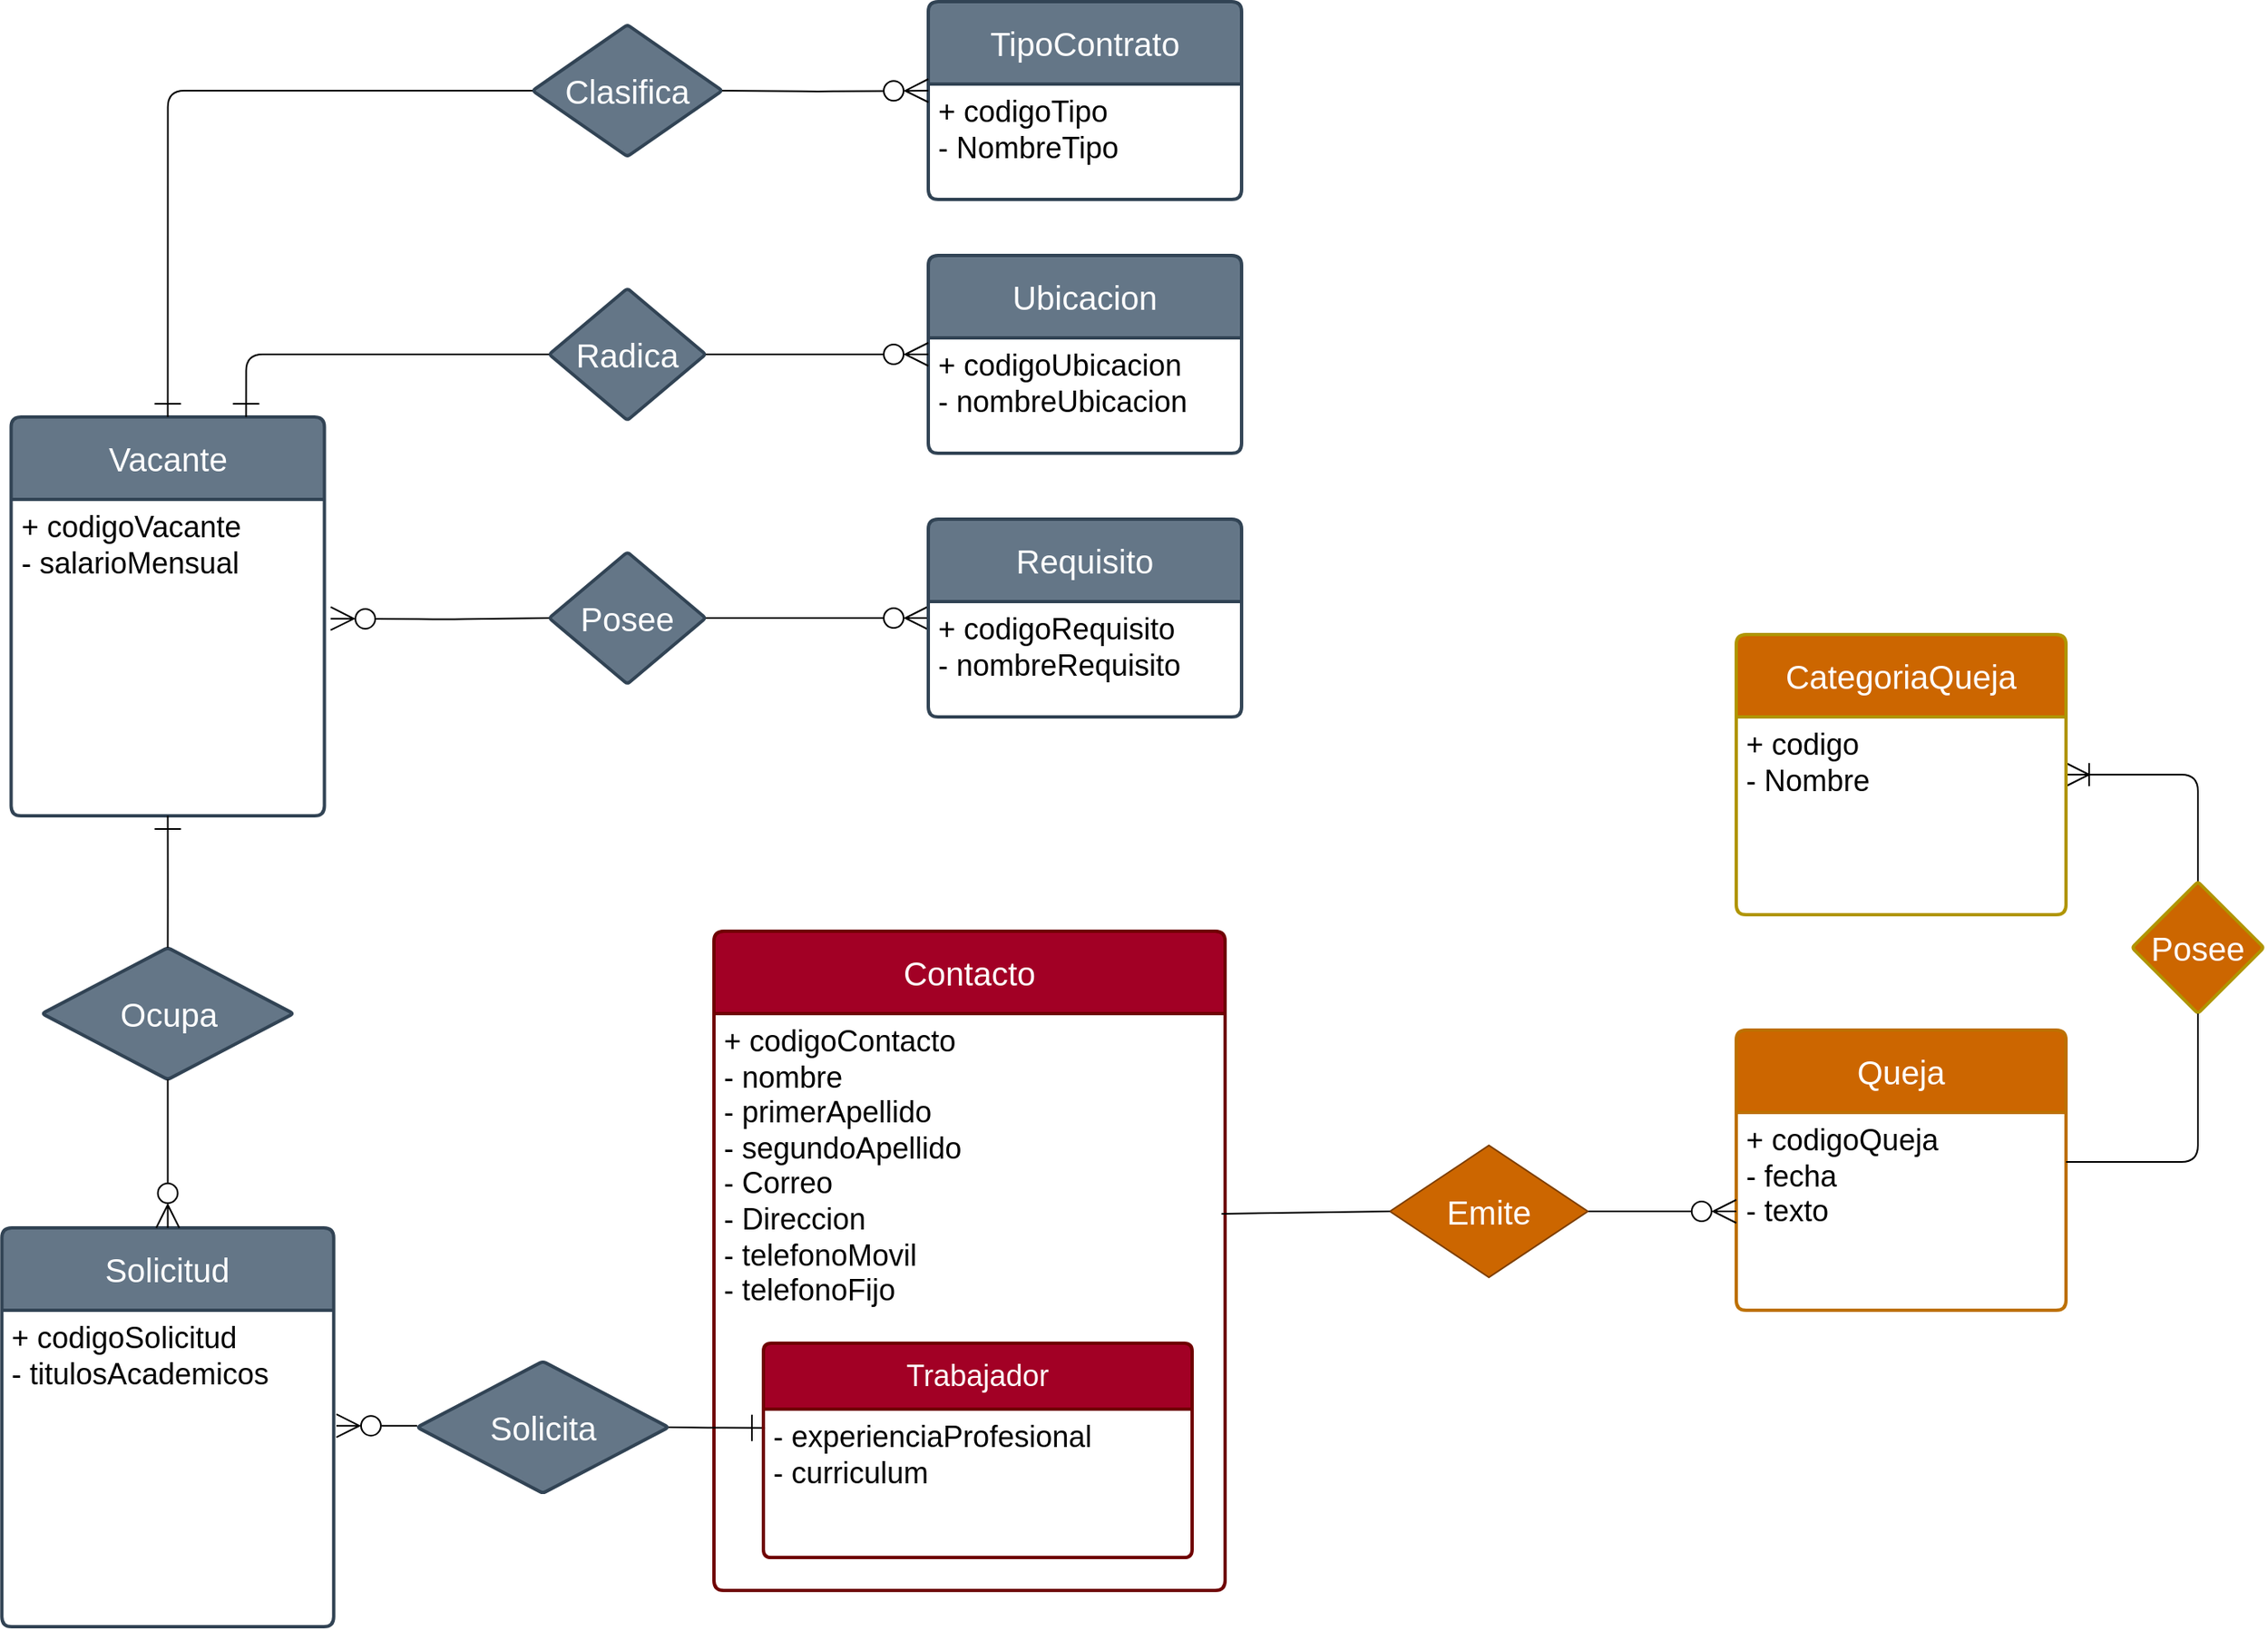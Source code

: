 <mxfile version="24.2.5" type="device">
  <diagram name="Página-1" id="yNopc5taavMH81DvXJD9">
    <mxGraphModel dx="880" dy="1701" grid="0" gridSize="10" guides="1" tooltips="1" connect="1" arrows="1" fold="1" page="1" pageScale="1" pageWidth="827" pageHeight="1169" background="none" math="0" shadow="0">
      <root>
        <mxCell id="0" />
        <mxCell id="1" parent="0" />
        <mxCell id="Fg2gXtm1SzpuHUXcxobq-6" value="&lt;font style=&quot;font-size: 20px;&quot;&gt;Contacto&lt;/font&gt;" style="swimlane;childLayout=stackLayout;horizontal=1;startSize=50;horizontalStack=0;rounded=1;fontSize=14;fontStyle=0;strokeWidth=2;resizeParent=0;resizeLast=1;shadow=0;dashed=0;align=center;arcSize=4;whiteSpace=wrap;html=1;fillColor=#a20025;strokeColor=#6F0000;fontColor=#ffffff;" parent="1" vertex="1">
          <mxGeometry x="670" y="110" width="310" height="400" as="geometry" />
        </mxCell>
        <mxCell id="Fg2gXtm1SzpuHUXcxobq-7" value="&lt;div style=&quot;font-size: 18px;&quot;&gt;&lt;font style=&quot;font-size: 18px;&quot;&gt;+&lt;span style=&quot;background-color: initial;&quot;&gt;&amp;nbsp;codigoContacto&lt;/span&gt;&lt;/font&gt;&lt;/div&gt;&lt;font style=&quot;font-size: 18px;&quot;&gt;- nombre&lt;/font&gt;&lt;div style=&quot;font-size: 18px;&quot;&gt;&lt;font style=&quot;font-size: 18px;&quot;&gt;- primerApellido&lt;/font&gt;&lt;/div&gt;&lt;div style=&quot;font-size: 18px;&quot;&gt;&lt;font style=&quot;font-size: 18px;&quot;&gt;- segundoApellido&lt;/font&gt;&lt;/div&gt;&lt;div style=&quot;font-size: 18px;&quot;&gt;&lt;font style=&quot;font-size: 18px;&quot;&gt;- Correo&lt;/font&gt;&lt;/div&gt;&lt;div style=&quot;font-size: 18px;&quot;&gt;&lt;font style=&quot;font-size: 18px;&quot;&gt;- Direccion&lt;/font&gt;&lt;/div&gt;&lt;div style=&quot;font-size: 18px;&quot;&gt;&lt;font style=&quot;font-size: 18px;&quot;&gt;- telefonoMovil&lt;br&gt;&lt;/font&gt;&lt;/div&gt;&lt;div style=&quot;font-size: 18px;&quot;&gt;&lt;font style=&quot;font-size: 18px;&quot;&gt;- telefonoFijo&lt;/font&gt;&lt;/div&gt;" style="align=left;strokeColor=none;fillColor=none;spacingLeft=4;fontSize=12;verticalAlign=top;resizable=0;rotatable=0;part=1;html=1;rounded=1;" parent="Fg2gXtm1SzpuHUXcxobq-6" vertex="1">
          <mxGeometry y="50" width="310" height="350" as="geometry" />
        </mxCell>
        <mxCell id="Fg2gXtm1SzpuHUXcxobq-10" value="&lt;font style=&quot;font-size: 20px;&quot;&gt;Queja&lt;/font&gt;" style="swimlane;childLayout=stackLayout;horizontal=1;startSize=50;horizontalStack=0;rounded=1;fontSize=14;fontStyle=0;strokeWidth=2;resizeParent=0;resizeLast=1;shadow=0;dashed=0;align=center;arcSize=4;whiteSpace=wrap;html=1;fillColor=#CC6600;strokeColor=#BD7000;fontColor=#FFFFFF;" parent="1" vertex="1">
          <mxGeometry x="1290" y="170" width="200" height="170" as="geometry" />
        </mxCell>
        <mxCell id="Fg2gXtm1SzpuHUXcxobq-11" value="&lt;font style=&quot;font-size: 18px;&quot;&gt;+ codigoQueja&lt;/font&gt;&lt;div style=&quot;font-size: 18px;&quot;&gt;&lt;font style=&quot;font-size: 18px;&quot;&gt;- fecha&lt;/font&gt;&lt;/div&gt;&lt;div style=&quot;font-size: 18px;&quot;&gt;&lt;font style=&quot;font-size: 18px;&quot;&gt;- texto&lt;/font&gt;&lt;/div&gt;" style="align=left;strokeColor=none;fillColor=none;spacingLeft=4;fontSize=12;verticalAlign=top;resizable=0;rotatable=0;part=1;html=1;rounded=1;" parent="Fg2gXtm1SzpuHUXcxobq-10" vertex="1">
          <mxGeometry y="50" width="200" height="120" as="geometry" />
        </mxCell>
        <mxCell id="Fg2gXtm1SzpuHUXcxobq-12" value="" style="edgeStyle=entityRelationEdgeStyle;fontSize=14;html=1;endArrow=ERzeroToMany;rounded=1;endSize=12;endFill=0;" parent="1" source="Fg2gXtm1SzpuHUXcxobq-21" target="Fg2gXtm1SzpuHUXcxobq-11" edge="1">
          <mxGeometry width="100" height="100" relative="1" as="geometry">
            <mxPoint x="1120" y="280" as="sourcePoint" />
            <mxPoint x="1160" y="330" as="targetPoint" />
            <Array as="points">
              <mxPoint x="1090" y="350" />
            </Array>
          </mxGeometry>
        </mxCell>
        <mxCell id="Fg2gXtm1SzpuHUXcxobq-26" value="" style="rounded=1;orthogonalLoop=1;jettySize=auto;html=1;strokeColor=default;edgeStyle=orthogonalEdgeStyle;curved=0;endArrow=none;endFill=0;startArrow=ERoneToMany;startFill=0;entryX=0.5;entryY=0;entryDx=0;entryDy=0;endSize=12;startSize=12;" parent="1" source="Fg2gXtm1SzpuHUXcxobq-16" target="Fg2gXtm1SzpuHUXcxobq-25" edge="1">
          <mxGeometry relative="1" as="geometry">
            <mxPoint x="1560" y="70" as="targetPoint" />
          </mxGeometry>
        </mxCell>
        <mxCell id="Fg2gXtm1SzpuHUXcxobq-16" value="&lt;font style=&quot;font-size: 20px;&quot;&gt;CategoriaQueja&lt;/font&gt;" style="swimlane;childLayout=stackLayout;horizontal=1;startSize=50;horizontalStack=0;rounded=1;fontSize=14;fontStyle=0;strokeWidth=2;resizeParent=0;resizeLast=1;shadow=0;dashed=0;align=center;arcSize=4;whiteSpace=wrap;html=1;fillColor=#cc6600;strokeColor=#B09500;fontColor=#FFFFFF;" parent="1" vertex="1">
          <mxGeometry x="1290" y="-70" width="200" height="170" as="geometry" />
        </mxCell>
        <mxCell id="Fg2gXtm1SzpuHUXcxobq-17" value="&lt;span style=&quot;font-size: 18px;&quot;&gt;+ codigo&lt;/span&gt;&lt;div&gt;&lt;span style=&quot;font-size: 18px;&quot;&gt;- Nombre&lt;/span&gt;&lt;/div&gt;" style="align=left;strokeColor=none;fillColor=none;spacingLeft=4;fontSize=12;verticalAlign=top;resizable=0;rotatable=0;part=1;html=1;rounded=1;" parent="Fg2gXtm1SzpuHUXcxobq-16" vertex="1">
          <mxGeometry y="50" width="200" height="120" as="geometry" />
        </mxCell>
        <mxCell id="Fg2gXtm1SzpuHUXcxobq-21" value="Emite" style="shape=rhombus;perimeter=rhombusPerimeter;whiteSpace=wrap;html=1;align=center;fillColor=#cc6600;fontColor=#ffffff;strokeColor=#7D3E00;fontSize=20;rounded=1;arcSize=0;" parent="1" vertex="1">
          <mxGeometry x="1080" y="240" width="120" height="80" as="geometry" />
        </mxCell>
        <mxCell id="Fg2gXtm1SzpuHUXcxobq-22" value="" style="endArrow=none;html=1;rounded=1;entryX=0;entryY=0.5;entryDx=0;entryDy=0;exitX=0.993;exitY=0.347;exitDx=0;exitDy=0;exitPerimeter=0;" parent="1" source="Fg2gXtm1SzpuHUXcxobq-7" target="Fg2gXtm1SzpuHUXcxobq-21" edge="1">
          <mxGeometry relative="1" as="geometry">
            <mxPoint x="1000" y="280" as="sourcePoint" />
            <mxPoint x="1250" y="110" as="targetPoint" />
          </mxGeometry>
        </mxCell>
        <mxCell id="Fg2gXtm1SzpuHUXcxobq-25" value="&lt;font style=&quot;font-size: 20px;&quot;&gt;Posee&lt;/font&gt;" style="rhombus;whiteSpace=wrap;html=1;fontSize=14;fillColor=#cc6600;strokeColor=#B09500;fontColor=#FFFFFF;fontStyle=0;startSize=50;rounded=1;strokeWidth=2;shadow=0;dashed=0;arcSize=4;" parent="1" vertex="1">
          <mxGeometry x="1530" y="80" width="80" height="80" as="geometry" />
        </mxCell>
        <mxCell id="Fg2gXtm1SzpuHUXcxobq-30" value="" style="endArrow=none;html=1;rounded=1;exitX=1;exitY=0.25;exitDx=0;exitDy=0;entryX=0.5;entryY=1;entryDx=0;entryDy=0;edgeStyle=orthogonalEdgeStyle;" parent="1" source="Fg2gXtm1SzpuHUXcxobq-11" target="Fg2gXtm1SzpuHUXcxobq-25" edge="1">
          <mxGeometry relative="1" as="geometry">
            <mxPoint x="1490" y="240" as="sourcePoint" />
            <mxPoint x="1650" y="240" as="targetPoint" />
          </mxGeometry>
        </mxCell>
        <mxCell id="Fg2gXtm1SzpuHUXcxobq-33" value="&lt;span style=&quot;font-size: 20px;&quot;&gt;Vacante&lt;/span&gt;" style="swimlane;childLayout=stackLayout;horizontal=1;startSize=50;horizontalStack=0;rounded=1;fontSize=14;fontStyle=0;strokeWidth=2;resizeParent=0;resizeLast=1;shadow=0;dashed=0;align=center;arcSize=4;whiteSpace=wrap;html=1;fillColor=#647687;strokeColor=#314354;fontColor=#ffffff;" parent="1" vertex="1">
          <mxGeometry x="243.75" y="-202" width="190" height="242" as="geometry" />
        </mxCell>
        <mxCell id="Fg2gXtm1SzpuHUXcxobq-34" value="&lt;div style=&quot;font-size: 18px;&quot;&gt;+ codigoVacante&lt;/div&gt;&lt;div style=&quot;font-size: 18px;&quot;&gt;- salarioMensual&lt;/div&gt;&lt;div style=&quot;font-size: 18px;&quot;&gt;&lt;br&gt;&lt;/div&gt;" style="align=left;strokeColor=none;fillColor=none;spacingLeft=4;fontSize=12;verticalAlign=top;resizable=0;rotatable=0;part=1;html=1;rounded=1;" parent="Fg2gXtm1SzpuHUXcxobq-33" vertex="1">
          <mxGeometry y="50" width="190" height="192" as="geometry" />
        </mxCell>
        <mxCell id="Lw0eL12o5XIpeNC7XepV-2" value="" style="edgeStyle=orthogonalEdgeStyle;rounded=1;orthogonalLoop=1;jettySize=auto;html=1;endArrow=none;endFill=0;startArrow=ERzeroToMany;startFill=0;targetPerimeterSpacing=0;startSize=12;sourcePerimeterSpacing=0;" parent="1" source="Fg2gXtm1SzpuHUXcxobq-36" target="Lw0eL12o5XIpeNC7XepV-1" edge="1">
          <mxGeometry relative="1" as="geometry" />
        </mxCell>
        <mxCell id="Fg2gXtm1SzpuHUXcxobq-36" value="&lt;span style=&quot;font-size: 20px;&quot;&gt;Requisito&lt;/span&gt;" style="swimlane;childLayout=stackLayout;horizontal=1;startSize=50;horizontalStack=0;rounded=1;fontSize=14;fontStyle=0;strokeWidth=2;resizeParent=0;resizeLast=1;shadow=0;dashed=0;align=center;arcSize=4;whiteSpace=wrap;html=1;fillColor=#647687;strokeColor=#314354;fontColor=#ffffff;" parent="1" vertex="1">
          <mxGeometry x="800" y="-140" width="190" height="120" as="geometry" />
        </mxCell>
        <mxCell id="Fg2gXtm1SzpuHUXcxobq-37" value="&lt;div style=&quot;font-size: 18px;&quot;&gt;+ codigoRequisito&lt;/div&gt;&lt;div style=&quot;font-size: 18px;&quot;&gt;- nombreRequisito&lt;/div&gt;" style="align=left;strokeColor=none;fillColor=none;spacingLeft=4;fontSize=12;verticalAlign=top;resizable=0;rotatable=0;part=1;html=1;rounded=1;" parent="Fg2gXtm1SzpuHUXcxobq-36" vertex="1">
          <mxGeometry y="50" width="190" height="70" as="geometry" />
        </mxCell>
        <mxCell id="Fg2gXtm1SzpuHUXcxobq-38" value="&lt;span style=&quot;font-size: 20px;&quot;&gt;Solicitud&lt;/span&gt;" style="swimlane;childLayout=stackLayout;horizontal=1;startSize=50;horizontalStack=0;rounded=1;fontSize=14;fontStyle=0;strokeWidth=2;resizeParent=0;resizeLast=1;shadow=0;dashed=0;align=center;arcSize=4;whiteSpace=wrap;html=1;fillColor=#647687;strokeColor=#314354;fontColor=#ffffff;" parent="1" vertex="1">
          <mxGeometry x="238.13" y="290" width="201.25" height="242" as="geometry" />
        </mxCell>
        <mxCell id="Fg2gXtm1SzpuHUXcxobq-39" value="&lt;div style=&quot;font-size: 18px;&quot;&gt;+ codigoSolicitud&lt;/div&gt;&lt;div style=&quot;font-size: 18px;&quot;&gt;- titulosAcademicos&lt;/div&gt;" style="align=left;strokeColor=none;fillColor=none;spacingLeft=4;fontSize=12;verticalAlign=top;resizable=0;rotatable=0;part=1;html=1;rounded=1;" parent="Fg2gXtm1SzpuHUXcxobq-38" vertex="1">
          <mxGeometry y="50" width="201.25" height="192" as="geometry" />
        </mxCell>
        <mxCell id="Fg2gXtm1SzpuHUXcxobq-40" value="&lt;span style=&quot;font-size: 20px;&quot;&gt;Ubicacion&lt;/span&gt;" style="swimlane;childLayout=stackLayout;horizontal=1;startSize=50;horizontalStack=0;rounded=1;fontSize=14;fontStyle=0;strokeWidth=2;resizeParent=0;resizeLast=1;shadow=0;dashed=0;align=center;arcSize=4;whiteSpace=wrap;html=1;fillColor=#647687;strokeColor=#314354;fontColor=#ffffff;" parent="1" vertex="1">
          <mxGeometry x="800" y="-300" width="190" height="120" as="geometry" />
        </mxCell>
        <mxCell id="Fg2gXtm1SzpuHUXcxobq-41" value="&lt;div style=&quot;font-size: 18px;&quot;&gt;+ codigoUbicacion&lt;/div&gt;&lt;div style=&quot;font-size: 18px;&quot;&gt;- nombreUbicacion&lt;/div&gt;" style="align=left;strokeColor=none;fillColor=none;spacingLeft=4;fontSize=12;verticalAlign=top;resizable=0;rotatable=0;part=1;html=1;rounded=1;" parent="Fg2gXtm1SzpuHUXcxobq-40" vertex="1">
          <mxGeometry y="50" width="190" height="70" as="geometry" />
        </mxCell>
        <mxCell id="Lw0eL12o5XIpeNC7XepV-1" value="Posee" style="rhombus;whiteSpace=wrap;html=1;fontSize=20;fillColor=#647687;strokeColor=#314354;fontColor=#ffffff;fontStyle=0;startSize=50;rounded=1;strokeWidth=2;shadow=0;dashed=0;arcSize=4;" parent="1" vertex="1">
          <mxGeometry x="570" y="-120" width="95" height="80" as="geometry" />
        </mxCell>
        <mxCell id="Lw0eL12o5XIpeNC7XepV-3" value="" style="edgeStyle=orthogonalEdgeStyle;rounded=1;orthogonalLoop=1;jettySize=auto;html=1;endArrow=none;endFill=0;startArrow=ERzeroToMany;startFill=0;targetPerimeterSpacing=0;startSize=12;sourcePerimeterSpacing=0;exitX=1.02;exitY=0.585;exitDx=0;exitDy=0;exitPerimeter=0;entryX=0;entryY=0.5;entryDx=0;entryDy=0;" parent="1" target="Lw0eL12o5XIpeNC7XepV-1" edge="1">
          <mxGeometry relative="1" as="geometry">
            <mxPoint x="437.55" y="-79.68" as="sourcePoint" />
            <mxPoint x="570" y="-70" as="targetPoint" />
          </mxGeometry>
        </mxCell>
        <mxCell id="Lw0eL12o5XIpeNC7XepV-5" value="Radica" style="rhombus;whiteSpace=wrap;html=1;fontSize=20;fillColor=#647687;strokeColor=#314354;fontColor=#ffffff;fontStyle=0;startSize=50;rounded=1;strokeWidth=2;shadow=0;dashed=0;arcSize=4;" parent="1" vertex="1">
          <mxGeometry x="570" y="-280" width="95" height="80" as="geometry" />
        </mxCell>
        <mxCell id="Lw0eL12o5XIpeNC7XepV-6" value="" style="edgeStyle=orthogonalEdgeStyle;rounded=1;orthogonalLoop=1;jettySize=auto;html=1;endArrow=none;endFill=0;startArrow=ERzeroToMany;startFill=0;targetPerimeterSpacing=0;startSize=12;sourcePerimeterSpacing=0;exitX=0;exitY=0.5;exitDx=0;exitDy=0;entryX=1;entryY=0.5;entryDx=0;entryDy=0;" parent="1" source="Fg2gXtm1SzpuHUXcxobq-40" target="Lw0eL12o5XIpeNC7XepV-5" edge="1">
          <mxGeometry relative="1" as="geometry">
            <mxPoint x="810" y="40" as="sourcePoint" />
            <mxPoint x="675" y="40" as="targetPoint" />
          </mxGeometry>
        </mxCell>
        <mxCell id="Lw0eL12o5XIpeNC7XepV-7" value="" style="edgeStyle=orthogonalEdgeStyle;rounded=1;orthogonalLoop=1;jettySize=auto;html=1;endArrow=none;endFill=0;startArrow=ERone;startFill=0;targetPerimeterSpacing=0;startSize=14;sourcePerimeterSpacing=0;exitX=0.75;exitY=0;exitDx=0;exitDy=0;entryX=0;entryY=0.5;entryDx=0;entryDy=0;" parent="1" source="Fg2gXtm1SzpuHUXcxobq-33" target="Lw0eL12o5XIpeNC7XepV-5" edge="1">
          <mxGeometry relative="1" as="geometry">
            <mxPoint x="444" y="-30" as="sourcePoint" />
            <mxPoint x="580" y="-30" as="targetPoint" />
          </mxGeometry>
        </mxCell>
        <mxCell id="Lw0eL12o5XIpeNC7XepV-8" value="&lt;span style=&quot;font-size: 20px;&quot;&gt;TipoContrato&lt;/span&gt;" style="swimlane;childLayout=stackLayout;horizontal=1;startSize=50;horizontalStack=0;rounded=1;fontSize=14;fontStyle=0;strokeWidth=2;resizeParent=0;resizeLast=1;shadow=0;dashed=0;align=center;arcSize=4;whiteSpace=wrap;html=1;fillColor=#647687;strokeColor=#314354;fontColor=#ffffff;" parent="1" vertex="1">
          <mxGeometry x="800" y="-454" width="190" height="120" as="geometry" />
        </mxCell>
        <mxCell id="Lw0eL12o5XIpeNC7XepV-9" value="&lt;div style=&quot;font-size: 18px;&quot;&gt;+ codigoTipo&lt;/div&gt;&lt;div style=&quot;font-size: 18px;&quot;&gt;- NombreTipo&lt;/div&gt;" style="align=left;strokeColor=none;fillColor=none;spacingLeft=4;fontSize=12;verticalAlign=top;resizable=0;rotatable=0;part=1;html=1;rounded=1;" parent="Lw0eL12o5XIpeNC7XepV-8" vertex="1">
          <mxGeometry y="50" width="190" height="70" as="geometry" />
        </mxCell>
        <mxCell id="Lw0eL12o5XIpeNC7XepV-10" value="Clasifica" style="rhombus;whiteSpace=wrap;html=1;fontSize=20;fillColor=#647687;strokeColor=#314354;fontColor=#ffffff;fontStyle=0;startSize=50;rounded=1;strokeWidth=2;shadow=0;dashed=0;arcSize=4;" parent="1" vertex="1">
          <mxGeometry x="560" y="-440" width="115" height="80" as="geometry" />
        </mxCell>
        <mxCell id="Lw0eL12o5XIpeNC7XepV-11" value="" style="edgeStyle=orthogonalEdgeStyle;rounded=1;orthogonalLoop=1;jettySize=auto;html=1;endArrow=none;endFill=0;startArrow=ERzeroToMany;startFill=0;targetPerimeterSpacing=0;startSize=12;sourcePerimeterSpacing=0;entryX=1;entryY=0.5;entryDx=0;entryDy=0;" parent="1" target="Lw0eL12o5XIpeNC7XepV-10" edge="1">
          <mxGeometry relative="1" as="geometry">
            <mxPoint x="800" y="-400" as="sourcePoint" />
            <mxPoint x="675" y="-220" as="targetPoint" />
          </mxGeometry>
        </mxCell>
        <mxCell id="Lw0eL12o5XIpeNC7XepV-12" value="" style="edgeStyle=orthogonalEdgeStyle;rounded=1;orthogonalLoop=1;jettySize=auto;html=1;endArrow=none;endFill=0;startArrow=ERone;startFill=0;targetPerimeterSpacing=0;startSize=14;sourcePerimeterSpacing=0;exitX=0.5;exitY=0;exitDx=0;exitDy=0;entryX=0;entryY=0.5;entryDx=0;entryDy=0;" parent="1" source="Fg2gXtm1SzpuHUXcxobq-33" target="Lw0eL12o5XIpeNC7XepV-10" edge="1">
          <mxGeometry relative="1" as="geometry">
            <mxPoint x="393" y="-192" as="sourcePoint" />
            <mxPoint x="580" y="-290" as="targetPoint" />
          </mxGeometry>
        </mxCell>
        <mxCell id="Lw0eL12o5XIpeNC7XepV-13" value="Ocupa" style="rhombus;whiteSpace=wrap;html=1;fontSize=20;fillColor=#647687;strokeColor=#314354;fontColor=#ffffff;fontStyle=0;startSize=50;rounded=1;strokeWidth=2;shadow=0;dashed=0;arcSize=4;" parent="1" vertex="1">
          <mxGeometry x="262.5" y="120" width="152.5" height="80" as="geometry" />
        </mxCell>
        <mxCell id="Lw0eL12o5XIpeNC7XepV-14" value="Solicita" style="rhombus;whiteSpace=wrap;html=1;fontSize=20;fillColor=#647687;strokeColor=#314354;fontColor=#ffffff;fontStyle=0;startSize=50;rounded=1;strokeWidth=2;shadow=0;dashed=0;arcSize=4;" parent="1" vertex="1">
          <mxGeometry x="490" y="371" width="152.5" height="80" as="geometry" />
        </mxCell>
        <mxCell id="Lw0eL12o5XIpeNC7XepV-15" value="" style="edgeStyle=orthogonalEdgeStyle;rounded=1;orthogonalLoop=1;jettySize=auto;html=1;endArrow=none;endFill=0;startArrow=ERzeroToMany;startFill=0;targetPerimeterSpacing=0;startSize=12;sourcePerimeterSpacing=0;exitX=0.5;exitY=0;exitDx=0;exitDy=0;entryX=0.5;entryY=1;entryDx=0;entryDy=0;" parent="1" source="Fg2gXtm1SzpuHUXcxobq-38" target="Lw0eL12o5XIpeNC7XepV-13" edge="1">
          <mxGeometry relative="1" as="geometry">
            <mxPoint x="448" y="-210" as="sourcePoint" />
            <mxPoint x="580" y="-210" as="targetPoint" />
          </mxGeometry>
        </mxCell>
        <mxCell id="Lw0eL12o5XIpeNC7XepV-16" value="" style="edgeStyle=orthogonalEdgeStyle;rounded=1;orthogonalLoop=1;jettySize=auto;html=1;endArrow=none;endFill=0;startArrow=ERone;startFill=0;targetPerimeterSpacing=0;startSize=14;sourcePerimeterSpacing=0;exitX=0.5;exitY=1;exitDx=0;exitDy=0;entryX=0.5;entryY=0;entryDx=0;entryDy=0;" parent="1" source="Fg2gXtm1SzpuHUXcxobq-34" target="Lw0eL12o5XIpeNC7XepV-13" edge="1">
          <mxGeometry relative="1" as="geometry">
            <mxPoint x="349" y="-372" as="sourcePoint" />
            <mxPoint x="570" y="-640" as="targetPoint" />
          </mxGeometry>
        </mxCell>
        <mxCell id="Lw0eL12o5XIpeNC7XepV-17" value="" style="edgeStyle=orthogonalEdgeStyle;rounded=1;orthogonalLoop=1;jettySize=auto;html=1;endArrow=none;endFill=0;startArrow=ERone;startFill=0;targetPerimeterSpacing=0;startSize=14;sourcePerimeterSpacing=0;entryX=1;entryY=0.5;entryDx=0;entryDy=0;exitX=0.004;exitY=0.126;exitDx=0;exitDy=0;exitPerimeter=0;" parent="1" source="PtHalDd0rI0DwLbg6wlF-2" target="Lw0eL12o5XIpeNC7XepV-14" edge="1">
          <mxGeometry relative="1" as="geometry">
            <mxPoint x="720" y="231" as="sourcePoint" />
            <mxPoint x="349" y="-50" as="targetPoint" />
          </mxGeometry>
        </mxCell>
        <mxCell id="Lw0eL12o5XIpeNC7XepV-18" value="" style="edgeStyle=orthogonalEdgeStyle;rounded=1;orthogonalLoop=1;jettySize=auto;html=1;endArrow=none;endFill=0;startArrow=ERzeroToMany;startFill=0;targetPerimeterSpacing=0;startSize=12;sourcePerimeterSpacing=0;exitX=1.008;exitY=0.365;exitDx=0;exitDy=0;entryX=0;entryY=0.5;entryDx=0;entryDy=0;exitPerimeter=0;" parent="1" source="Fg2gXtm1SzpuHUXcxobq-39" target="Lw0eL12o5XIpeNC7XepV-14" edge="1">
          <mxGeometry relative="1" as="geometry">
            <mxPoint x="349" y="120" as="sourcePoint" />
            <mxPoint x="349" y="30" as="targetPoint" />
          </mxGeometry>
        </mxCell>
        <mxCell id="PtHalDd0rI0DwLbg6wlF-1" value="&lt;font style=&quot;font-size: 18px;&quot;&gt;Trabajador&lt;/font&gt;" style="swimlane;childLayout=stackLayout;horizontal=1;startSize=40;horizontalStack=0;rounded=1;fontSize=14;fontStyle=0;strokeWidth=2;resizeParent=0;resizeLast=1;shadow=0;dashed=0;align=center;arcSize=4;whiteSpace=wrap;html=1;fillColor=#a20025;strokeColor=#6F0000;fontColor=#ffffff;" parent="1" vertex="1">
          <mxGeometry x="700" y="360" width="260" height="130" as="geometry" />
        </mxCell>
        <mxCell id="PtHalDd0rI0DwLbg6wlF-2" value="&lt;div style=&quot;font-size: 18px;&quot;&gt;&lt;span style=&quot;background-color: initial;&quot;&gt;- experienciaProfesional&lt;/span&gt;&lt;br&gt;&lt;/div&gt;&lt;div style=&quot;font-size: 18px;&quot;&gt;&lt;div&gt;- curriculum&lt;/div&gt;&lt;/div&gt;" style="align=left;strokeColor=none;fillColor=none;spacingLeft=4;fontSize=12;verticalAlign=top;resizable=0;rotatable=0;part=1;html=1;rounded=1;" parent="PtHalDd0rI0DwLbg6wlF-1" vertex="1">
          <mxGeometry y="40" width="260" height="90" as="geometry" />
        </mxCell>
      </root>
    </mxGraphModel>
  </diagram>
</mxfile>
